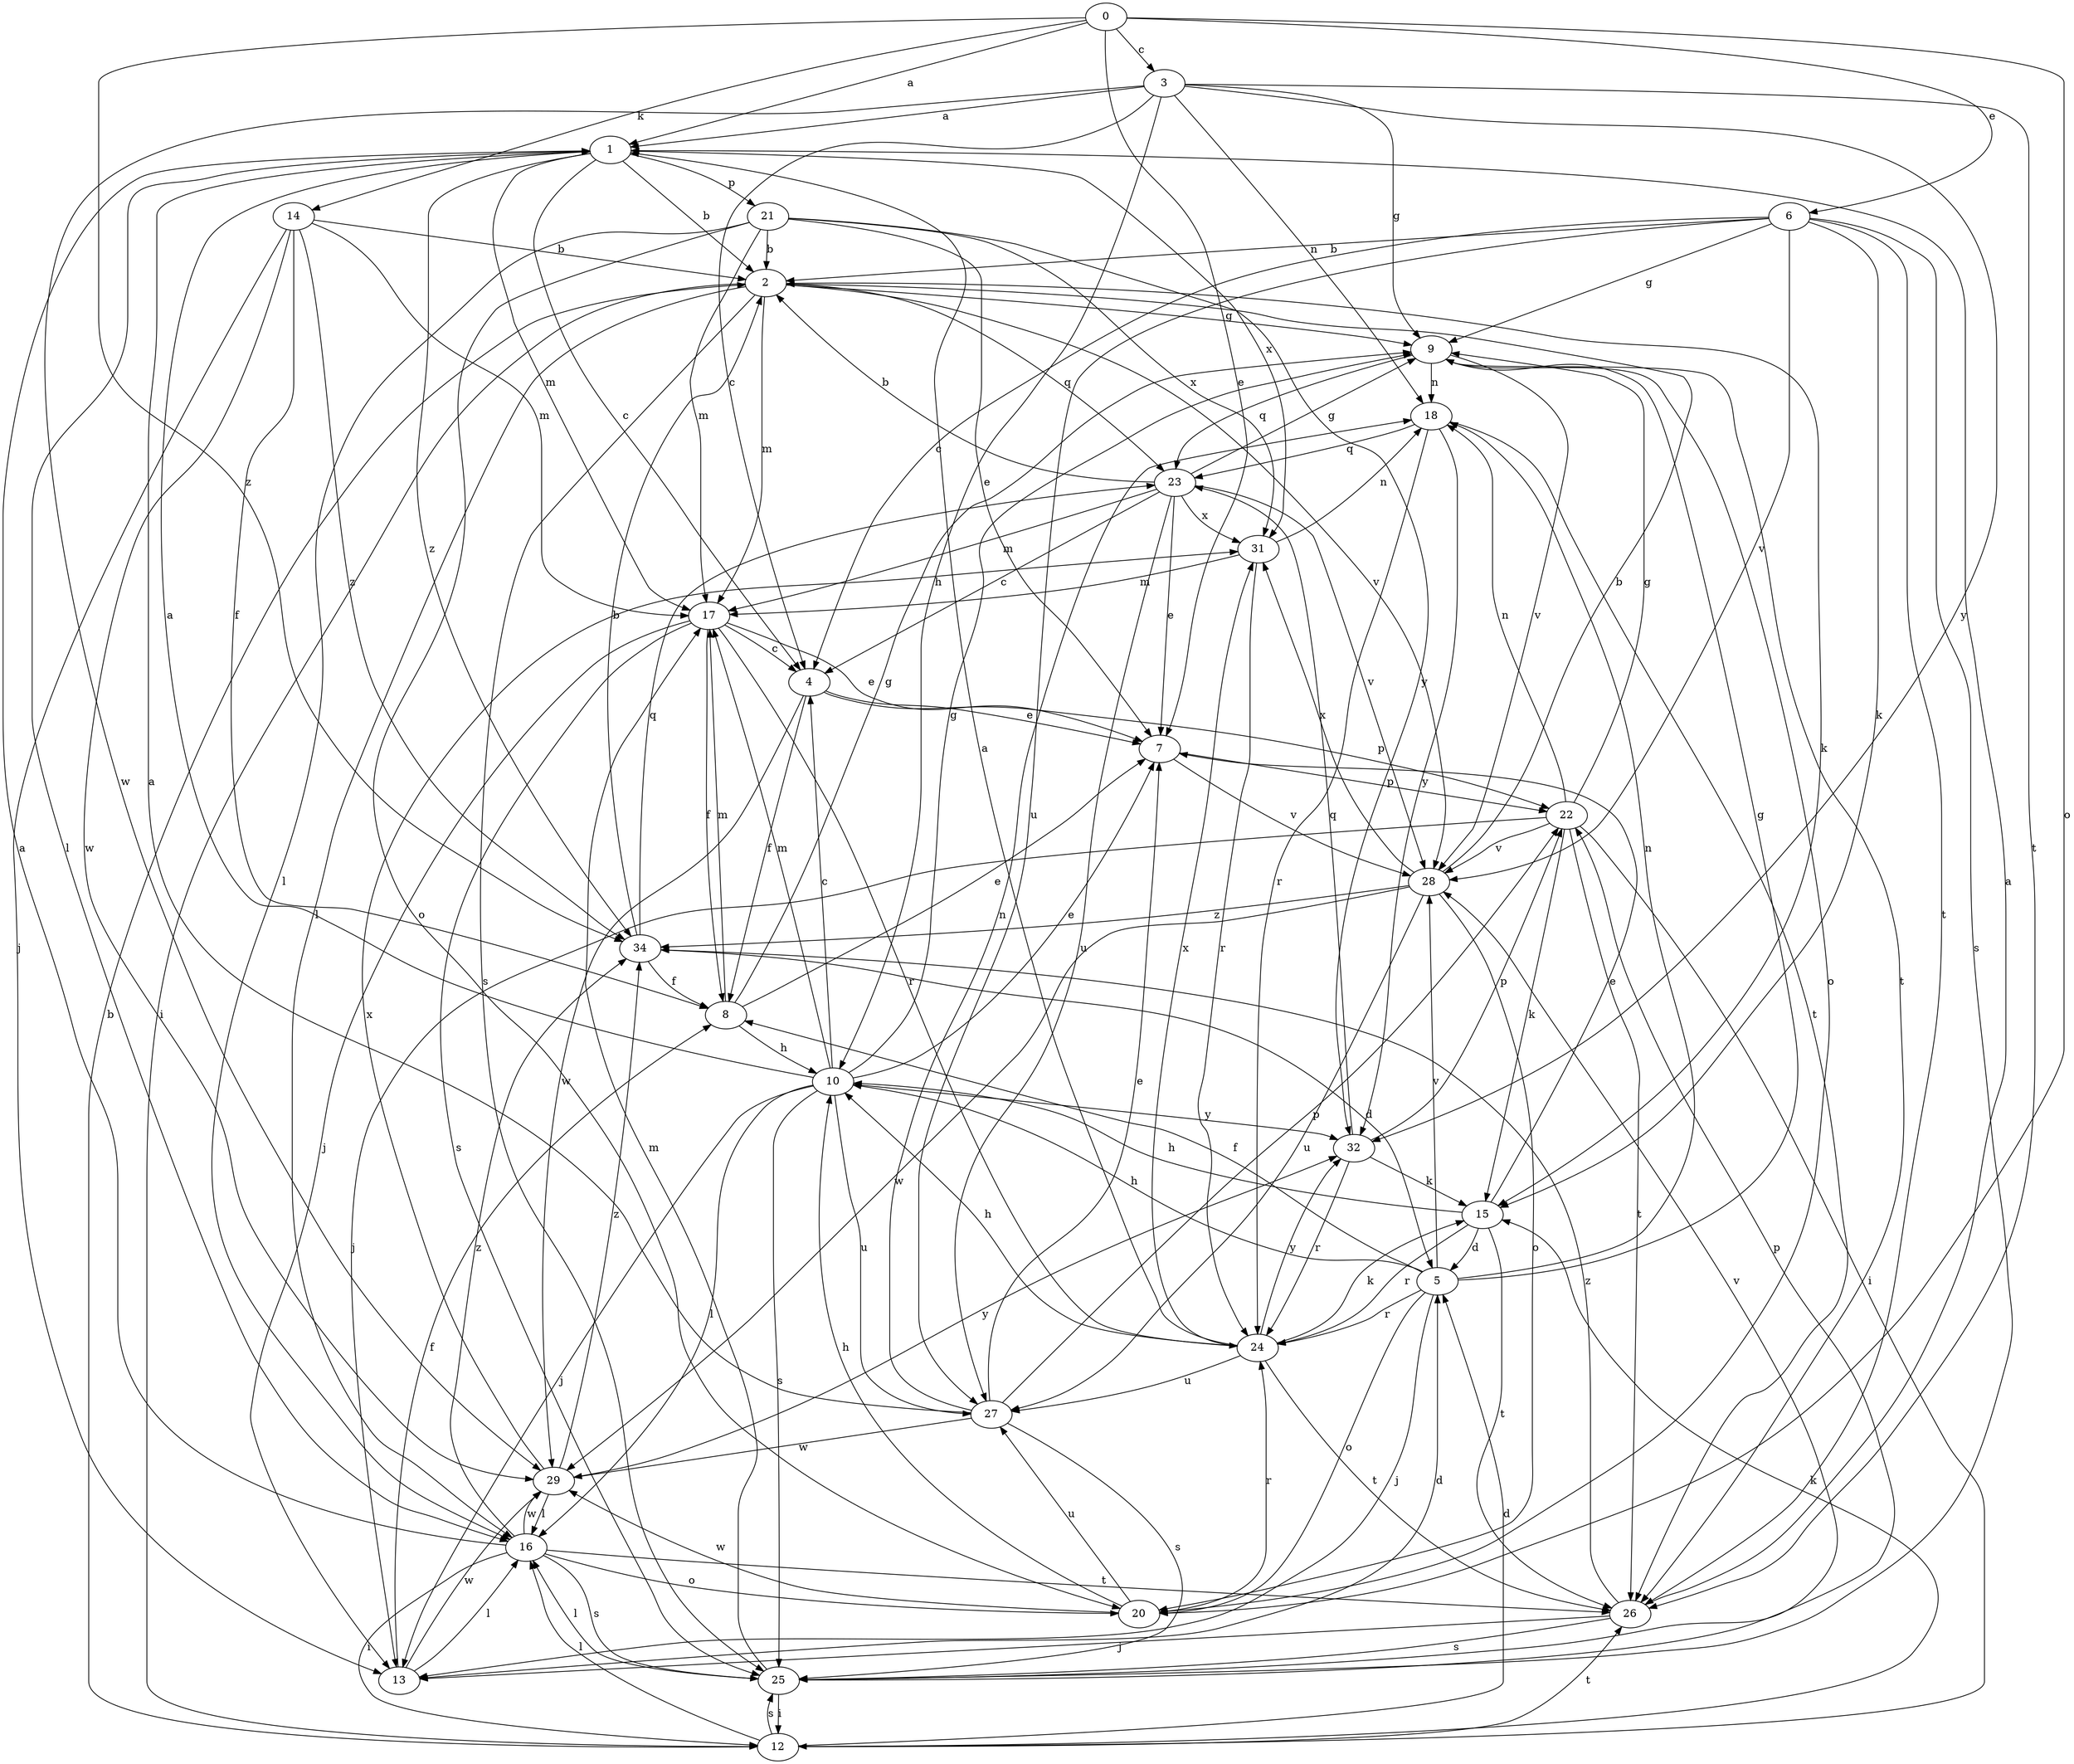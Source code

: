 strict digraph  {
0;
1;
2;
3;
4;
5;
6;
7;
8;
9;
10;
12;
13;
14;
15;
16;
17;
18;
20;
21;
22;
23;
24;
25;
26;
27;
28;
29;
31;
32;
34;
0 -> 1  [label=a];
0 -> 3  [label=c];
0 -> 6  [label=e];
0 -> 7  [label=e];
0 -> 14  [label=k];
0 -> 20  [label=o];
0 -> 34  [label=z];
1 -> 2  [label=b];
1 -> 4  [label=c];
1 -> 16  [label=l];
1 -> 17  [label=m];
1 -> 21  [label=p];
1 -> 31  [label=x];
1 -> 34  [label=z];
2 -> 9  [label=g];
2 -> 12  [label=i];
2 -> 15  [label=k];
2 -> 16  [label=l];
2 -> 17  [label=m];
2 -> 23  [label=q];
2 -> 25  [label=s];
2 -> 28  [label=v];
3 -> 1  [label=a];
3 -> 4  [label=c];
3 -> 9  [label=g];
3 -> 10  [label=h];
3 -> 18  [label=n];
3 -> 26  [label=t];
3 -> 29  [label=w];
3 -> 32  [label=y];
4 -> 7  [label=e];
4 -> 8  [label=f];
4 -> 22  [label=p];
4 -> 29  [label=w];
5 -> 8  [label=f];
5 -> 9  [label=g];
5 -> 10  [label=h];
5 -> 13  [label=j];
5 -> 18  [label=n];
5 -> 20  [label=o];
5 -> 24  [label=r];
5 -> 28  [label=v];
6 -> 2  [label=b];
6 -> 4  [label=c];
6 -> 9  [label=g];
6 -> 15  [label=k];
6 -> 25  [label=s];
6 -> 26  [label=t];
6 -> 27  [label=u];
6 -> 28  [label=v];
7 -> 22  [label=p];
7 -> 28  [label=v];
8 -> 7  [label=e];
8 -> 9  [label=g];
8 -> 10  [label=h];
8 -> 17  [label=m];
9 -> 18  [label=n];
9 -> 20  [label=o];
9 -> 23  [label=q];
9 -> 26  [label=t];
9 -> 28  [label=v];
10 -> 1  [label=a];
10 -> 4  [label=c];
10 -> 7  [label=e];
10 -> 9  [label=g];
10 -> 13  [label=j];
10 -> 16  [label=l];
10 -> 17  [label=m];
10 -> 25  [label=s];
10 -> 27  [label=u];
10 -> 32  [label=y];
12 -> 2  [label=b];
12 -> 5  [label=d];
12 -> 15  [label=k];
12 -> 16  [label=l];
12 -> 25  [label=s];
12 -> 26  [label=t];
13 -> 5  [label=d];
13 -> 8  [label=f];
13 -> 16  [label=l];
13 -> 29  [label=w];
14 -> 2  [label=b];
14 -> 8  [label=f];
14 -> 13  [label=j];
14 -> 17  [label=m];
14 -> 29  [label=w];
14 -> 34  [label=z];
15 -> 5  [label=d];
15 -> 7  [label=e];
15 -> 10  [label=h];
15 -> 24  [label=r];
15 -> 26  [label=t];
16 -> 1  [label=a];
16 -> 12  [label=i];
16 -> 20  [label=o];
16 -> 25  [label=s];
16 -> 26  [label=t];
16 -> 29  [label=w];
16 -> 34  [label=z];
17 -> 4  [label=c];
17 -> 7  [label=e];
17 -> 8  [label=f];
17 -> 13  [label=j];
17 -> 24  [label=r];
17 -> 25  [label=s];
18 -> 23  [label=q];
18 -> 24  [label=r];
18 -> 26  [label=t];
18 -> 32  [label=y];
20 -> 10  [label=h];
20 -> 24  [label=r];
20 -> 27  [label=u];
20 -> 29  [label=w];
21 -> 2  [label=b];
21 -> 7  [label=e];
21 -> 16  [label=l];
21 -> 17  [label=m];
21 -> 20  [label=o];
21 -> 31  [label=x];
21 -> 32  [label=y];
22 -> 9  [label=g];
22 -> 12  [label=i];
22 -> 13  [label=j];
22 -> 15  [label=k];
22 -> 18  [label=n];
22 -> 26  [label=t];
22 -> 28  [label=v];
23 -> 2  [label=b];
23 -> 4  [label=c];
23 -> 7  [label=e];
23 -> 9  [label=g];
23 -> 17  [label=m];
23 -> 27  [label=u];
23 -> 28  [label=v];
23 -> 31  [label=x];
24 -> 1  [label=a];
24 -> 10  [label=h];
24 -> 15  [label=k];
24 -> 26  [label=t];
24 -> 27  [label=u];
24 -> 31  [label=x];
24 -> 32  [label=y];
25 -> 12  [label=i];
25 -> 16  [label=l];
25 -> 17  [label=m];
25 -> 22  [label=p];
25 -> 28  [label=v];
26 -> 1  [label=a];
26 -> 13  [label=j];
26 -> 25  [label=s];
26 -> 34  [label=z];
27 -> 1  [label=a];
27 -> 7  [label=e];
27 -> 18  [label=n];
27 -> 22  [label=p];
27 -> 25  [label=s];
27 -> 29  [label=w];
28 -> 2  [label=b];
28 -> 20  [label=o];
28 -> 27  [label=u];
28 -> 29  [label=w];
28 -> 31  [label=x];
28 -> 34  [label=z];
29 -> 16  [label=l];
29 -> 31  [label=x];
29 -> 32  [label=y];
29 -> 34  [label=z];
31 -> 17  [label=m];
31 -> 18  [label=n];
31 -> 24  [label=r];
32 -> 15  [label=k];
32 -> 22  [label=p];
32 -> 23  [label=q];
32 -> 24  [label=r];
34 -> 2  [label=b];
34 -> 5  [label=d];
34 -> 8  [label=f];
34 -> 23  [label=q];
}
